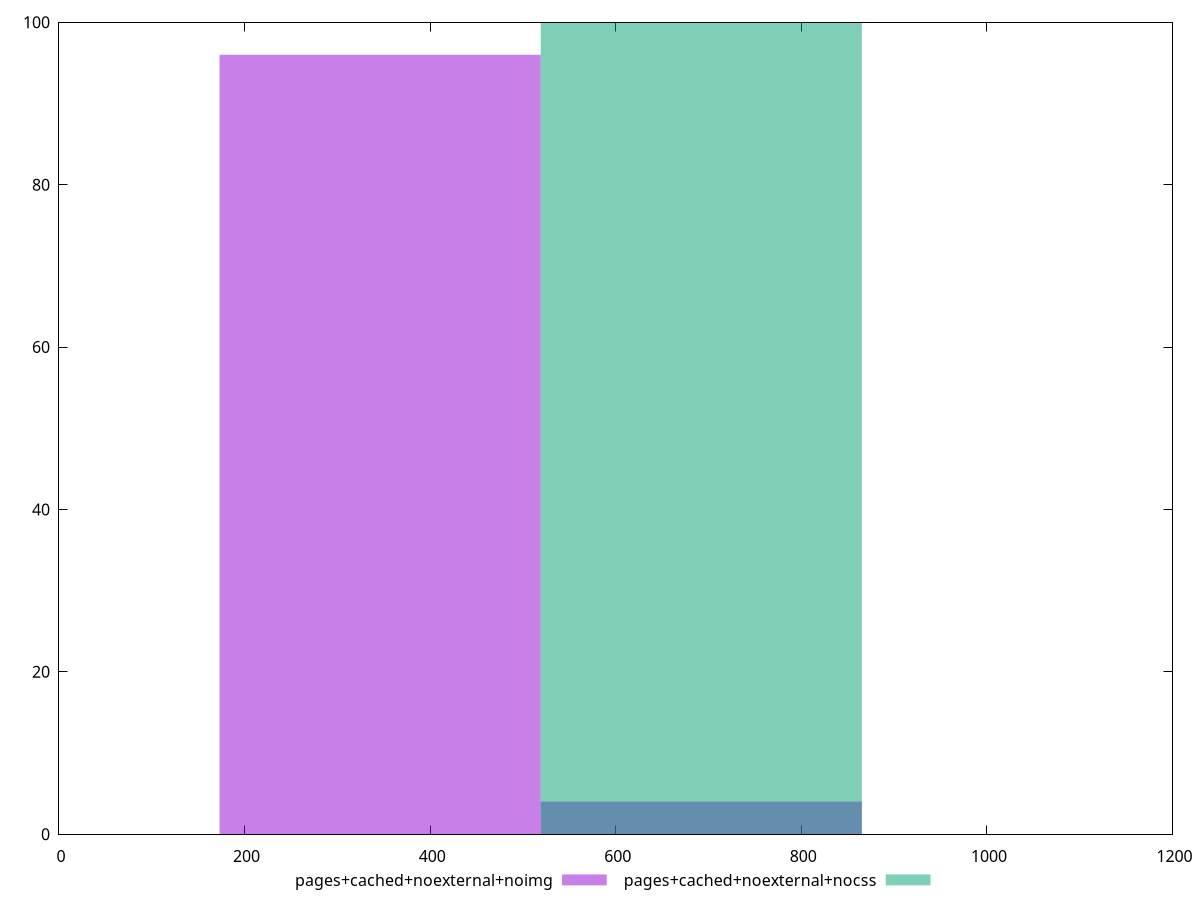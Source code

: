 reset
set terminal svg size 640, 500 enhanced background rgb 'white'
set output "reprap/uses-rel-preload/comparison/histogram/8_vs_9.svg"

$pagesCachedNoexternalNoimg <<EOF
346.095983579324 96
692.191967158648 4
EOF

$pagesCachedNoexternalNocss <<EOF
692.191967158648 100
EOF

set key outside below
set boxwidth 346.095983579324
set yrange [0:100]
set style fill transparent solid 0.5 noborder

plot \
  $pagesCachedNoexternalNoimg title "pages+cached+noexternal+noimg" with boxes, \
  $pagesCachedNoexternalNocss title "pages+cached+noexternal+nocss" with boxes, \


reset